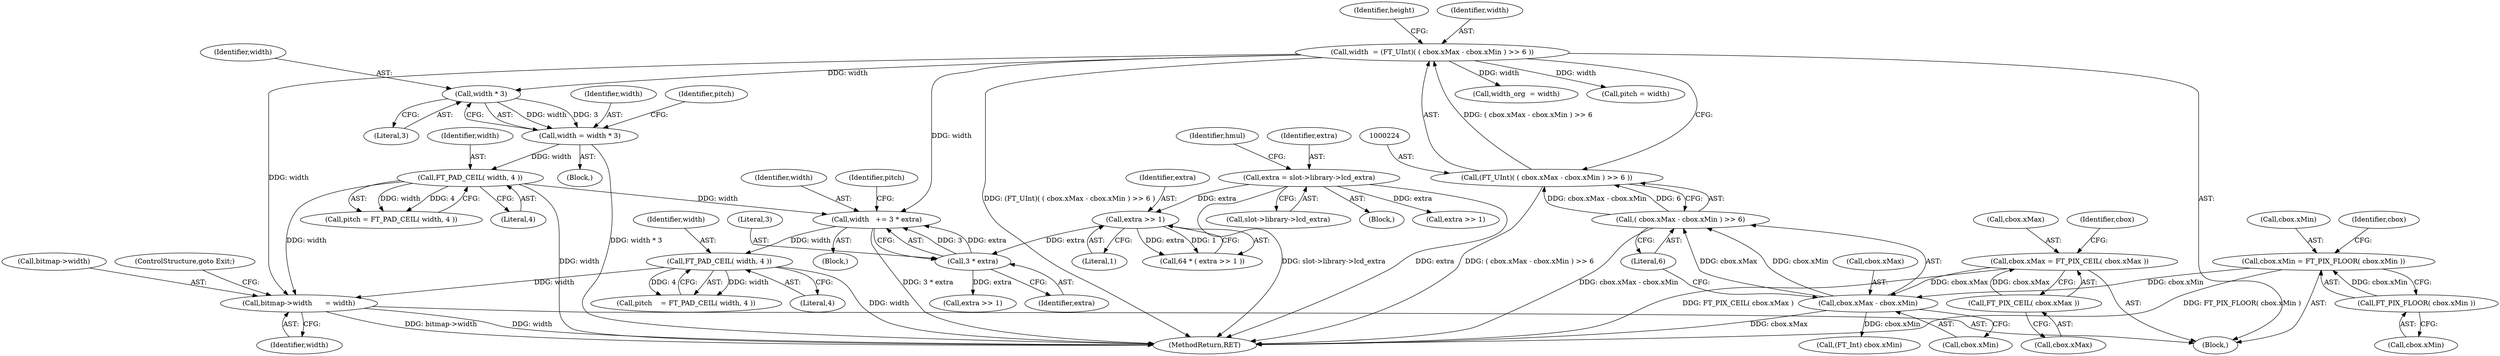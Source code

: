 digraph "0_savannah_79972af4f0485a11dcb19551356c45245749fc5b@pointer" {
"1000426" [label="(Call,bitmap->width      = width)"];
"1000299" [label="(Call,FT_PAD_CEIL( width, 4 ))"];
"1000292" [label="(Call,width = width * 3)"];
"1000294" [label="(Call,width * 3)"];
"1000221" [label="(Call,width  = (FT_UInt)( ( cbox.xMax - cbox.xMin ) >> 6 ))"];
"1000223" [label="(Call,(FT_UInt)( ( cbox.xMax - cbox.xMin ) >> 6 ))"];
"1000225" [label="(Call,( cbox.xMax - cbox.xMin ) >> 6)"];
"1000226" [label="(Call,cbox.xMax - cbox.xMin)"];
"1000205" [label="(Call,cbox.xMax = FT_PIX_CEIL( cbox.xMax ))"];
"1000209" [label="(Call,FT_PIX_CEIL( cbox.xMax ))"];
"1000189" [label="(Call,cbox.xMin = FT_PIX_FLOOR( cbox.xMin ))"];
"1000193" [label="(Call,FT_PIX_FLOOR( cbox.xMin ))"];
"1000371" [label="(Call,FT_PAD_CEIL( width, 4 ))"];
"1000364" [label="(Call,width   += 3 * extra)"];
"1000366" [label="(Call,3 * extra)"];
"1000361" [label="(Call,extra >> 1)"];
"1000347" [label="(Call,extra = slot->library->lcd_extra)"];
"1000205" [label="(Call,cbox.xMax = FT_PIX_CEIL( cbox.xMax ))"];
"1000371" [label="(Call,FT_PAD_CEIL( width, 4 ))"];
"1000189" [label="(Call,cbox.xMin = FT_PIX_FLOOR( cbox.xMin ))"];
"1000260" [label="(Call,width_org  = width)"];
"1000368" [label="(Identifier,extra)"];
"1000372" [label="(Identifier,width)"];
"1000227" [label="(Call,cbox.xMax)"];
"1000190" [label="(Call,cbox.xMin)"];
"1000609" [label="(MethodReturn,RET)"];
"1000309" [label="(Call,(FT_Int) cbox.xMin)"];
"1000369" [label="(Call,pitch    = FT_PAD_CEIL( width, 4 ))"];
"1000193" [label="(Call,FT_PIX_FLOOR( cbox.xMin ))"];
"1000119" [label="(Block,)"];
"1000362" [label="(Identifier,extra)"];
"1000365" [label="(Identifier,width)"];
"1000426" [label="(Call,bitmap->width      = width)"];
"1000296" [label="(Literal,3)"];
"1000294" [label="(Call,width * 3)"];
"1000373" [label="(Literal,4)"];
"1000361" [label="(Call,extra >> 1)"];
"1000345" [label="(Block,)"];
"1000293" [label="(Identifier,width)"];
"1000367" [label="(Literal,3)"];
"1000301" [label="(Literal,4)"];
"1000298" [label="(Identifier,pitch)"];
"1000364" [label="(Call,width   += 3 * extra)"];
"1000226" [label="(Call,cbox.xMax - cbox.xMin)"];
"1000233" [label="(Literal,6)"];
"1000206" [label="(Call,cbox.xMax)"];
"1000225" [label="(Call,( cbox.xMax - cbox.xMin ) >> 6)"];
"1000366" [label="(Call,3 * extra)"];
"1000427" [label="(Call,bitmap->width)"];
"1000209" [label="(Call,FT_PIX_CEIL( cbox.xMax ))"];
"1000355" [label="(Identifier,hmul)"];
"1000235" [label="(Identifier,height)"];
"1000299" [label="(Call,FT_PAD_CEIL( width, 4 ))"];
"1000348" [label="(Identifier,extra)"];
"1000295" [label="(Identifier,width)"];
"1000363" [label="(Literal,1)"];
"1000356" [label="(Block,)"];
"1000222" [label="(Identifier,width)"];
"1000386" [label="(Call,extra >> 1)"];
"1000221" [label="(Call,width  = (FT_UInt)( ( cbox.xMax - cbox.xMin ) >> 6 ))"];
"1000292" [label="(Call,width = width * 3)"];
"1000291" [label="(Block,)"];
"1000215" [label="(Identifier,cbox)"];
"1000199" [label="(Identifier,cbox)"];
"1000370" [label="(Identifier,pitch)"];
"1000359" [label="(Call,64 * ( extra >> 1 ))"];
"1000286" [label="(Call,pitch = width)"];
"1000230" [label="(Call,cbox.xMin)"];
"1000431" [label="(ControlStructure,goto Exit;)"];
"1000194" [label="(Call,cbox.xMin)"];
"1000376" [label="(Call,extra >> 1)"];
"1000347" [label="(Call,extra = slot->library->lcd_extra)"];
"1000349" [label="(Call,slot->library->lcd_extra)"];
"1000223" [label="(Call,(FT_UInt)( ( cbox.xMax - cbox.xMin ) >> 6 ))"];
"1000210" [label="(Call,cbox.xMax)"];
"1000297" [label="(Call,pitch = FT_PAD_CEIL( width, 4 ))"];
"1000430" [label="(Identifier,width)"];
"1000300" [label="(Identifier,width)"];
"1000426" -> "1000119"  [label="AST: "];
"1000426" -> "1000430"  [label="CFG: "];
"1000427" -> "1000426"  [label="AST: "];
"1000430" -> "1000426"  [label="AST: "];
"1000431" -> "1000426"  [label="CFG: "];
"1000426" -> "1000609"  [label="DDG: bitmap->width"];
"1000426" -> "1000609"  [label="DDG: width"];
"1000299" -> "1000426"  [label="DDG: width"];
"1000371" -> "1000426"  [label="DDG: width"];
"1000221" -> "1000426"  [label="DDG: width"];
"1000299" -> "1000297"  [label="AST: "];
"1000299" -> "1000301"  [label="CFG: "];
"1000300" -> "1000299"  [label="AST: "];
"1000301" -> "1000299"  [label="AST: "];
"1000297" -> "1000299"  [label="CFG: "];
"1000299" -> "1000609"  [label="DDG: width"];
"1000299" -> "1000297"  [label="DDG: width"];
"1000299" -> "1000297"  [label="DDG: 4"];
"1000292" -> "1000299"  [label="DDG: width"];
"1000299" -> "1000364"  [label="DDG: width"];
"1000292" -> "1000291"  [label="AST: "];
"1000292" -> "1000294"  [label="CFG: "];
"1000293" -> "1000292"  [label="AST: "];
"1000294" -> "1000292"  [label="AST: "];
"1000298" -> "1000292"  [label="CFG: "];
"1000292" -> "1000609"  [label="DDG: width * 3"];
"1000294" -> "1000292"  [label="DDG: width"];
"1000294" -> "1000292"  [label="DDG: 3"];
"1000294" -> "1000296"  [label="CFG: "];
"1000295" -> "1000294"  [label="AST: "];
"1000296" -> "1000294"  [label="AST: "];
"1000221" -> "1000294"  [label="DDG: width"];
"1000221" -> "1000119"  [label="AST: "];
"1000221" -> "1000223"  [label="CFG: "];
"1000222" -> "1000221"  [label="AST: "];
"1000223" -> "1000221"  [label="AST: "];
"1000235" -> "1000221"  [label="CFG: "];
"1000221" -> "1000609"  [label="DDG: (FT_UInt)( ( cbox.xMax - cbox.xMin ) >> 6 )"];
"1000223" -> "1000221"  [label="DDG: ( cbox.xMax - cbox.xMin ) >> 6"];
"1000221" -> "1000260"  [label="DDG: width"];
"1000221" -> "1000286"  [label="DDG: width"];
"1000221" -> "1000364"  [label="DDG: width"];
"1000223" -> "1000225"  [label="CFG: "];
"1000224" -> "1000223"  [label="AST: "];
"1000225" -> "1000223"  [label="AST: "];
"1000223" -> "1000609"  [label="DDG: ( cbox.xMax - cbox.xMin ) >> 6"];
"1000225" -> "1000223"  [label="DDG: cbox.xMax - cbox.xMin"];
"1000225" -> "1000223"  [label="DDG: 6"];
"1000225" -> "1000233"  [label="CFG: "];
"1000226" -> "1000225"  [label="AST: "];
"1000233" -> "1000225"  [label="AST: "];
"1000225" -> "1000609"  [label="DDG: cbox.xMax - cbox.xMin"];
"1000226" -> "1000225"  [label="DDG: cbox.xMax"];
"1000226" -> "1000225"  [label="DDG: cbox.xMin"];
"1000226" -> "1000230"  [label="CFG: "];
"1000227" -> "1000226"  [label="AST: "];
"1000230" -> "1000226"  [label="AST: "];
"1000233" -> "1000226"  [label="CFG: "];
"1000226" -> "1000609"  [label="DDG: cbox.xMax"];
"1000205" -> "1000226"  [label="DDG: cbox.xMax"];
"1000189" -> "1000226"  [label="DDG: cbox.xMin"];
"1000226" -> "1000309"  [label="DDG: cbox.xMin"];
"1000205" -> "1000119"  [label="AST: "];
"1000205" -> "1000209"  [label="CFG: "];
"1000206" -> "1000205"  [label="AST: "];
"1000209" -> "1000205"  [label="AST: "];
"1000215" -> "1000205"  [label="CFG: "];
"1000205" -> "1000609"  [label="DDG: FT_PIX_CEIL( cbox.xMax )"];
"1000209" -> "1000205"  [label="DDG: cbox.xMax"];
"1000209" -> "1000210"  [label="CFG: "];
"1000210" -> "1000209"  [label="AST: "];
"1000189" -> "1000119"  [label="AST: "];
"1000189" -> "1000193"  [label="CFG: "];
"1000190" -> "1000189"  [label="AST: "];
"1000193" -> "1000189"  [label="AST: "];
"1000199" -> "1000189"  [label="CFG: "];
"1000189" -> "1000609"  [label="DDG: FT_PIX_FLOOR( cbox.xMin )"];
"1000193" -> "1000189"  [label="DDG: cbox.xMin"];
"1000193" -> "1000194"  [label="CFG: "];
"1000194" -> "1000193"  [label="AST: "];
"1000371" -> "1000369"  [label="AST: "];
"1000371" -> "1000373"  [label="CFG: "];
"1000372" -> "1000371"  [label="AST: "];
"1000373" -> "1000371"  [label="AST: "];
"1000369" -> "1000371"  [label="CFG: "];
"1000371" -> "1000609"  [label="DDG: width"];
"1000371" -> "1000369"  [label="DDG: width"];
"1000371" -> "1000369"  [label="DDG: 4"];
"1000364" -> "1000371"  [label="DDG: width"];
"1000364" -> "1000356"  [label="AST: "];
"1000364" -> "1000366"  [label="CFG: "];
"1000365" -> "1000364"  [label="AST: "];
"1000366" -> "1000364"  [label="AST: "];
"1000370" -> "1000364"  [label="CFG: "];
"1000364" -> "1000609"  [label="DDG: 3 * extra"];
"1000366" -> "1000364"  [label="DDG: 3"];
"1000366" -> "1000364"  [label="DDG: extra"];
"1000366" -> "1000368"  [label="CFG: "];
"1000367" -> "1000366"  [label="AST: "];
"1000368" -> "1000366"  [label="AST: "];
"1000361" -> "1000366"  [label="DDG: extra"];
"1000366" -> "1000376"  [label="DDG: extra"];
"1000361" -> "1000359"  [label="AST: "];
"1000361" -> "1000363"  [label="CFG: "];
"1000362" -> "1000361"  [label="AST: "];
"1000363" -> "1000361"  [label="AST: "];
"1000359" -> "1000361"  [label="CFG: "];
"1000361" -> "1000359"  [label="DDG: extra"];
"1000361" -> "1000359"  [label="DDG: 1"];
"1000347" -> "1000361"  [label="DDG: extra"];
"1000347" -> "1000345"  [label="AST: "];
"1000347" -> "1000349"  [label="CFG: "];
"1000348" -> "1000347"  [label="AST: "];
"1000349" -> "1000347"  [label="AST: "];
"1000355" -> "1000347"  [label="CFG: "];
"1000347" -> "1000609"  [label="DDG: slot->library->lcd_extra"];
"1000347" -> "1000609"  [label="DDG: extra"];
"1000347" -> "1000386"  [label="DDG: extra"];
}

